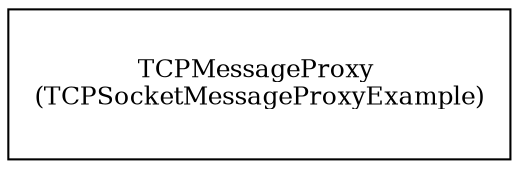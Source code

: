 digraph G {
bgcolor=white
TCPMessageProxy [shape=record, style=filled, fillcolor=white, color=black,label=<<TABLE border="0" cellborder="0"><TR><TD width="60" height="60"><font point-size="12">TCPMessageProxy <BR/>(TCPSocketMessageProxyExample)</font></TD></TR></TABLE>>]
}
